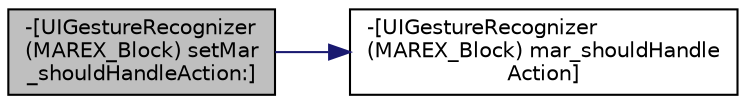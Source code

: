 digraph "-[UIGestureRecognizer(MAREX_Block) setMar_shouldHandleAction:]"
{
  edge [fontname="Helvetica",fontsize="10",labelfontname="Helvetica",labelfontsize="10"];
  node [fontname="Helvetica",fontsize="10",shape=record];
  rankdir="LR";
  Node29 [label="-[UIGestureRecognizer\l(MAREX_Block) setMar\l_shouldHandleAction:]",height=0.2,width=0.4,color="black", fillcolor="grey75", style="filled", fontcolor="black"];
  Node29 -> Node30 [color="midnightblue",fontsize="10",style="solid",fontname="Helvetica"];
  Node30 [label="-[UIGestureRecognizer\l(MAREX_Block) mar_shouldHandle\lAction]",height=0.2,width=0.4,color="black", fillcolor="white", style="filled",URL="$category_u_i_gesture_recognizer_07_m_a_r_e_x___block_08.html#a254ee924408c263884df11c877413f6e"];
}
